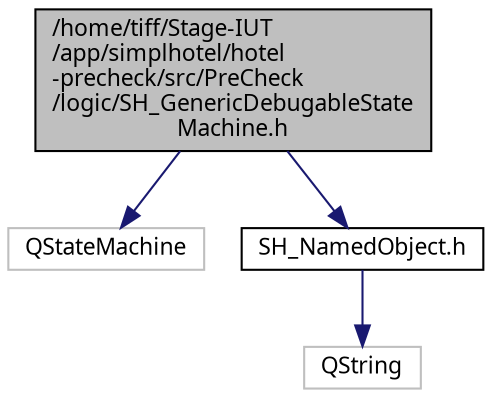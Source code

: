 digraph "/home/tiff/Stage-IUT/app/simplhotel/hotel-precheck/src/PreCheck/logic/SH_GenericDebugableStateMachine.h"
{
 // INTERACTIVE_SVG=YES
  bgcolor="transparent";
  edge [fontname="Verdana",fontsize="11",labelfontname="Verdana",labelfontsize="11"];
  node [fontname="Verdana",fontsize="11",shape=record];
  Node1 [label="/home/tiff/Stage-IUT\l/app/simplhotel/hotel\l-precheck/src/PreCheck\l/logic/SH_GenericDebugableState\lMachine.h",height=0.2,width=0.4,color="black", fillcolor="grey75", style="filled" fontcolor="black"];
  Node1 -> Node2 [color="midnightblue",fontsize="11",style="solid",fontname="Verdana"];
  Node2 [label="QStateMachine",height=0.2,width=0.4,color="grey75"];
  Node1 -> Node3 [color="midnightblue",fontsize="11",style="solid",fontname="Verdana"];
  Node3 [label="SH_NamedObject.h",height=0.2,width=0.4,color="black",URL="$SH__NamedObject_8h.html"];
  Node3 -> Node4 [color="midnightblue",fontsize="11",style="solid",fontname="Verdana"];
  Node4 [label="QString",height=0.2,width=0.4,color="grey75"];
}
